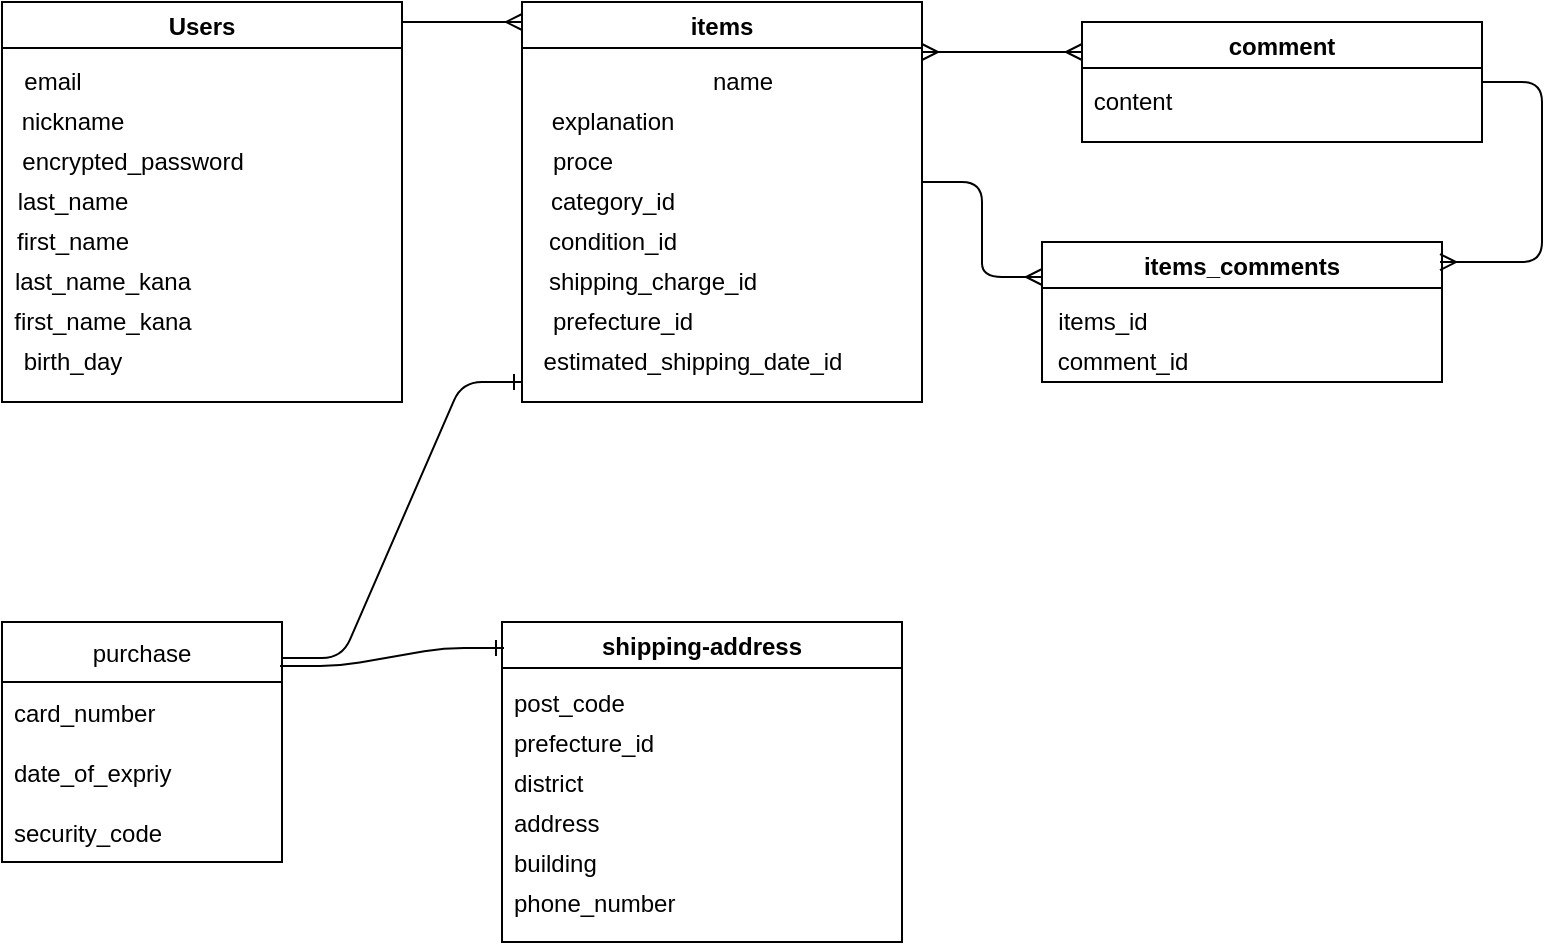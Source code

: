 <mxfile>
    <diagram id="2bvc2IKsju6NCc_Nw1fp" name="ページ1">
        <mxGraphModel dx="1115" dy="541" grid="1" gridSize="10" guides="1" tooltips="1" connect="1" arrows="1" fold="1" page="1" pageScale="1" pageWidth="827" pageHeight="1169" math="0" shadow="0">
            <root>
                <mxCell id="0"/>
                <mxCell id="1" parent="0"/>
                <mxCell id="3" value="Users" style="swimlane;" vertex="1" parent="1">
                    <mxGeometry x="40" y="30" width="200" height="200" as="geometry"/>
                </mxCell>
                <mxCell id="5" value="email" style="text;html=1;align=center;verticalAlign=middle;resizable=0;points=[];autosize=1;strokeColor=none;fillColor=none;" vertex="1" parent="3">
                    <mxGeometry x="5" y="30" width="40" height="20" as="geometry"/>
                </mxCell>
                <mxCell id="6" value="nickname" style="text;html=1;align=center;verticalAlign=middle;resizable=0;points=[];autosize=1;strokeColor=none;fillColor=none;" vertex="1" parent="3">
                    <mxGeometry y="50" width="70" height="20" as="geometry"/>
                </mxCell>
                <mxCell id="7" value="encrypted_password" style="text;html=1;align=center;verticalAlign=middle;resizable=0;points=[];autosize=1;strokeColor=none;fillColor=none;" vertex="1" parent="3">
                    <mxGeometry y="70" width="130" height="20" as="geometry"/>
                </mxCell>
                <mxCell id="8" value="last_name" style="text;html=1;align=center;verticalAlign=middle;resizable=0;points=[];autosize=1;strokeColor=none;fillColor=none;" vertex="1" parent="3">
                    <mxGeometry y="90" width="70" height="20" as="geometry"/>
                </mxCell>
                <mxCell id="9" value="first_name" style="text;html=1;align=center;verticalAlign=middle;resizable=0;points=[];autosize=1;strokeColor=none;fillColor=none;" vertex="1" parent="3">
                    <mxGeometry y="110" width="70" height="20" as="geometry"/>
                </mxCell>
                <mxCell id="10" value="last_name_kana" style="text;html=1;align=center;verticalAlign=middle;resizable=0;points=[];autosize=1;strokeColor=none;fillColor=none;" vertex="1" parent="3">
                    <mxGeometry y="130" width="100" height="20" as="geometry"/>
                </mxCell>
                <mxCell id="11" value="first_name_kana" style="text;html=1;align=center;verticalAlign=middle;resizable=0;points=[];autosize=1;strokeColor=none;fillColor=none;" vertex="1" parent="3">
                    <mxGeometry y="150" width="100" height="20" as="geometry"/>
                </mxCell>
                <mxCell id="16" value="birth_day" style="text;html=1;align=center;verticalAlign=middle;resizable=0;points=[];autosize=1;strokeColor=none;fillColor=none;" vertex="1" parent="3">
                    <mxGeometry x="5" y="170" width="60" height="20" as="geometry"/>
                </mxCell>
                <mxCell id="17" value="items" style="swimlane;" vertex="1" parent="1">
                    <mxGeometry x="300" y="30" width="200" height="200" as="geometry"/>
                </mxCell>
                <mxCell id="19" value="explanation" style="text;html=1;align=center;verticalAlign=middle;resizable=0;points=[];autosize=1;strokeColor=none;fillColor=none;" vertex="1" parent="17">
                    <mxGeometry x="5" y="50" width="80" height="20" as="geometry"/>
                </mxCell>
                <mxCell id="20" value="proce" style="text;html=1;align=center;verticalAlign=middle;resizable=0;points=[];autosize=1;strokeColor=none;fillColor=none;" vertex="1" parent="17">
                    <mxGeometry x="5" y="70" width="50" height="20" as="geometry"/>
                </mxCell>
                <mxCell id="21" value="category_id" style="text;html=1;align=center;verticalAlign=middle;resizable=0;points=[];autosize=1;strokeColor=none;fillColor=none;" vertex="1" parent="17">
                    <mxGeometry x="5" y="90" width="80" height="20" as="geometry"/>
                </mxCell>
                <mxCell id="22" value="condition_id" style="text;html=1;align=center;verticalAlign=middle;resizable=0;points=[];autosize=1;strokeColor=none;fillColor=none;" vertex="1" parent="17">
                    <mxGeometry x="5" y="110" width="80" height="20" as="geometry"/>
                </mxCell>
                <mxCell id="23" value="shipping_charge_id" style="text;html=1;align=center;verticalAlign=middle;resizable=0;points=[];autosize=1;strokeColor=none;fillColor=none;" vertex="1" parent="17">
                    <mxGeometry x="5" y="130" width="120" height="20" as="geometry"/>
                </mxCell>
                <mxCell id="24" value="&lt;span style=&quot;text-align: left&quot;&gt;prefecture_id&lt;/span&gt;" style="text;html=1;align=center;verticalAlign=middle;resizable=0;points=[];autosize=1;strokeColor=none;fillColor=none;" vertex="1" parent="17">
                    <mxGeometry x="5" y="150" width="90" height="20" as="geometry"/>
                </mxCell>
                <mxCell id="25" value="estimated_shipping_date_id" style="text;html=1;align=center;verticalAlign=middle;resizable=0;points=[];autosize=1;strokeColor=none;fillColor=none;" vertex="1" parent="17">
                    <mxGeometry x="5" y="170" width="160" height="20" as="geometry"/>
                </mxCell>
                <mxCell id="18" value="name" style="text;html=1;align=center;verticalAlign=middle;resizable=0;points=[];autosize=1;strokeColor=none;fillColor=none;" vertex="1" parent="1">
                    <mxGeometry x="385" y="60" width="50" height="20" as="geometry"/>
                </mxCell>
                <mxCell id="28" value="comment" style="swimlane;" vertex="1" parent="1">
                    <mxGeometry x="580" y="40" width="200" height="60" as="geometry"/>
                </mxCell>
                <mxCell id="29" value="content" style="text;html=1;align=center;verticalAlign=middle;resizable=0;points=[];autosize=1;strokeColor=none;fillColor=none;" vertex="1" parent="28">
                    <mxGeometry y="30" width="50" height="20" as="geometry"/>
                </mxCell>
                <mxCell id="30" value="purchase" style="swimlane;fontStyle=0;childLayout=stackLayout;horizontal=1;startSize=30;horizontalStack=0;resizeParent=1;resizeParentMax=0;resizeLast=0;collapsible=1;marginBottom=0;" vertex="1" parent="1">
                    <mxGeometry x="40" y="340" width="140" height="120" as="geometry"/>
                </mxCell>
                <mxCell id="31" value="card_number" style="text;strokeColor=none;fillColor=none;align=left;verticalAlign=middle;spacingLeft=4;spacingRight=4;overflow=hidden;points=[[0,0.5],[1,0.5]];portConstraint=eastwest;rotatable=0;" vertex="1" parent="30">
                    <mxGeometry y="30" width="140" height="30" as="geometry"/>
                </mxCell>
                <mxCell id="32" value="date_of_expriy" style="text;strokeColor=none;fillColor=none;align=left;verticalAlign=middle;spacingLeft=4;spacingRight=4;overflow=hidden;points=[[0,0.5],[1,0.5]];portConstraint=eastwest;rotatable=0;" vertex="1" parent="30">
                    <mxGeometry y="60" width="140" height="30" as="geometry"/>
                </mxCell>
                <mxCell id="33" value="security_code" style="text;strokeColor=none;fillColor=none;align=left;verticalAlign=middle;spacingLeft=4;spacingRight=4;overflow=hidden;points=[[0,0.5],[1,0.5]];portConstraint=eastwest;rotatable=0;" vertex="1" parent="30">
                    <mxGeometry y="90" width="140" height="30" as="geometry"/>
                </mxCell>
                <mxCell id="40" value="shipping-address" style="swimlane;" vertex="1" parent="1">
                    <mxGeometry x="290" y="340" width="200" height="160" as="geometry"/>
                </mxCell>
                <mxCell id="35" value="post_code" style="text;strokeColor=none;fillColor=none;align=left;verticalAlign=middle;spacingLeft=4;spacingRight=4;overflow=hidden;points=[[0,0.5],[1,0.5]];portConstraint=eastwest;rotatable=0;" vertex="1" parent="40">
                    <mxGeometry y="25" width="140" height="30" as="geometry"/>
                </mxCell>
                <mxCell id="36" value="prefecture_id" style="text;strokeColor=none;fillColor=none;align=left;verticalAlign=middle;spacingLeft=4;spacingRight=4;overflow=hidden;points=[[0,0.5],[1,0.5]];portConstraint=eastwest;rotatable=0;" vertex="1" parent="40">
                    <mxGeometry y="50" width="140" height="20" as="geometry"/>
                </mxCell>
                <mxCell id="37" value="district" style="text;strokeColor=none;fillColor=none;align=left;verticalAlign=middle;spacingLeft=4;spacingRight=4;overflow=hidden;points=[[0,0.5],[1,0.5]];portConstraint=eastwest;rotatable=0;" vertex="1" parent="40">
                    <mxGeometry y="70" width="140" height="20" as="geometry"/>
                </mxCell>
                <mxCell id="41" value="address" style="text;strokeColor=none;fillColor=none;align=left;verticalAlign=middle;spacingLeft=4;spacingRight=4;overflow=hidden;points=[[0,0.5],[1,0.5]];portConstraint=eastwest;rotatable=0;" vertex="1" parent="40">
                    <mxGeometry y="90" width="140" height="20" as="geometry"/>
                </mxCell>
                <mxCell id="42" value="building" style="text;strokeColor=none;fillColor=none;align=left;verticalAlign=middle;spacingLeft=4;spacingRight=4;overflow=hidden;points=[[0,0.5],[1,0.5]];portConstraint=eastwest;rotatable=0;" vertex="1" parent="40">
                    <mxGeometry y="110" width="140" height="20" as="geometry"/>
                </mxCell>
                <mxCell id="43" value="phone_number" style="text;strokeColor=none;fillColor=none;align=left;verticalAlign=middle;spacingLeft=4;spacingRight=4;overflow=hidden;points=[[0,0.5],[1,0.5]];portConstraint=eastwest;rotatable=0;" vertex="1" parent="40">
                    <mxGeometry y="130" width="140" height="20" as="geometry"/>
                </mxCell>
                <mxCell id="45" value="" style="edgeStyle=entityRelationEdgeStyle;fontSize=12;html=1;endArrow=ERmany;" edge="1" parent="1">
                    <mxGeometry width="100" height="100" relative="1" as="geometry">
                        <mxPoint x="240" y="40" as="sourcePoint"/>
                        <mxPoint x="300" y="40" as="targetPoint"/>
                    </mxGeometry>
                </mxCell>
                <mxCell id="47" value="" style="edgeStyle=entityRelationEdgeStyle;fontSize=12;html=1;endArrow=ERone;endFill=1;exitX=1;exitY=0.15;exitDx=0;exitDy=0;exitPerimeter=0;" edge="1" parent="1" source="30">
                    <mxGeometry width="100" height="100" relative="1" as="geometry">
                        <mxPoint x="300" y="340" as="sourcePoint"/>
                        <mxPoint x="300" y="220" as="targetPoint"/>
                    </mxGeometry>
                </mxCell>
                <mxCell id="48" value="" style="edgeStyle=entityRelationEdgeStyle;fontSize=12;html=1;endArrow=ERone;endFill=1;exitX=0.993;exitY=0.183;exitDx=0;exitDy=0;exitPerimeter=0;entryX=0.005;entryY=0.081;entryDx=0;entryDy=0;entryPerimeter=0;" edge="1" parent="1" source="30" target="40">
                    <mxGeometry width="100" height="100" relative="1" as="geometry">
                        <mxPoint x="190" y="470" as="sourcePoint"/>
                        <mxPoint x="380" y="470" as="targetPoint"/>
                    </mxGeometry>
                </mxCell>
                <mxCell id="49" value="" style="edgeStyle=entityRelationEdgeStyle;fontSize=12;html=1;endArrow=ERmany;startArrow=ERmany;entryX=0;entryY=0.25;entryDx=0;entryDy=0;" edge="1" parent="1" target="28">
                    <mxGeometry width="100" height="100" relative="1" as="geometry">
                        <mxPoint x="500" y="55" as="sourcePoint"/>
                        <mxPoint x="640" y="40" as="targetPoint"/>
                    </mxGeometry>
                </mxCell>
                <mxCell id="50" value="items_comments" style="swimlane;" vertex="1" parent="1">
                    <mxGeometry x="560" y="150" width="200" height="70" as="geometry"/>
                </mxCell>
                <mxCell id="51" value="items_id" style="text;html=1;align=center;verticalAlign=middle;resizable=0;points=[];autosize=1;strokeColor=none;fillColor=none;" vertex="1" parent="50">
                    <mxGeometry y="30" width="60" height="20" as="geometry"/>
                </mxCell>
                <mxCell id="52" value="comment_id" style="text;html=1;align=center;verticalAlign=middle;resizable=0;points=[];autosize=1;strokeColor=none;fillColor=none;" vertex="1" parent="50">
                    <mxGeometry y="50" width="80" height="20" as="geometry"/>
                </mxCell>
                <mxCell id="53" value="" style="edgeStyle=entityRelationEdgeStyle;fontSize=12;html=1;endArrow=ERmany;entryX=0;entryY=0.25;entryDx=0;entryDy=0;" edge="1" parent="1" target="50">
                    <mxGeometry width="100" height="100" relative="1" as="geometry">
                        <mxPoint x="500" y="120" as="sourcePoint"/>
                        <mxPoint x="640" y="100" as="targetPoint"/>
                    </mxGeometry>
                </mxCell>
                <mxCell id="55" value="" style="edgeStyle=entityRelationEdgeStyle;fontSize=12;html=1;endArrow=ERmany;entryX=0.995;entryY=0.143;entryDx=0;entryDy=0;entryPerimeter=0;" edge="1" parent="1" source="28" target="50">
                    <mxGeometry width="100" height="100" relative="1" as="geometry">
                        <mxPoint x="820" y="400" as="sourcePoint"/>
                        <mxPoint x="920" y="300" as="targetPoint"/>
                    </mxGeometry>
                </mxCell>
            </root>
        </mxGraphModel>
    </diagram>
</mxfile>